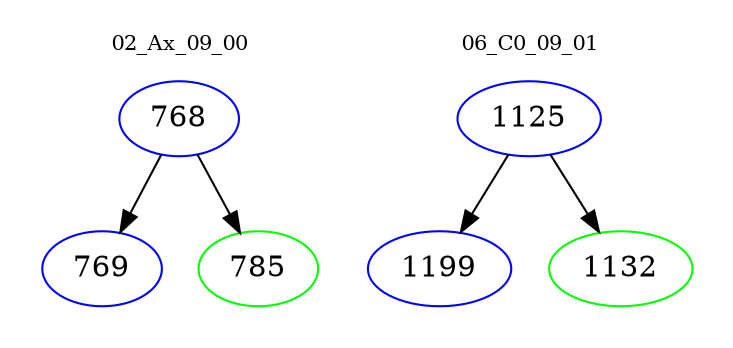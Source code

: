 digraph{
subgraph cluster_0 {
color = white
label = "02_Ax_09_00";
fontsize=10;
T0_768 [label="768", color="blue"]
T0_768 -> T0_769 [color="black"]
T0_769 [label="769", color="blue"]
T0_768 -> T0_785 [color="black"]
T0_785 [label="785", color="green"]
}
subgraph cluster_1 {
color = white
label = "06_C0_09_01";
fontsize=10;
T1_1125 [label="1125", color="blue"]
T1_1125 -> T1_1199 [color="black"]
T1_1199 [label="1199", color="blue"]
T1_1125 -> T1_1132 [color="black"]
T1_1132 [label="1132", color="green"]
}
}
